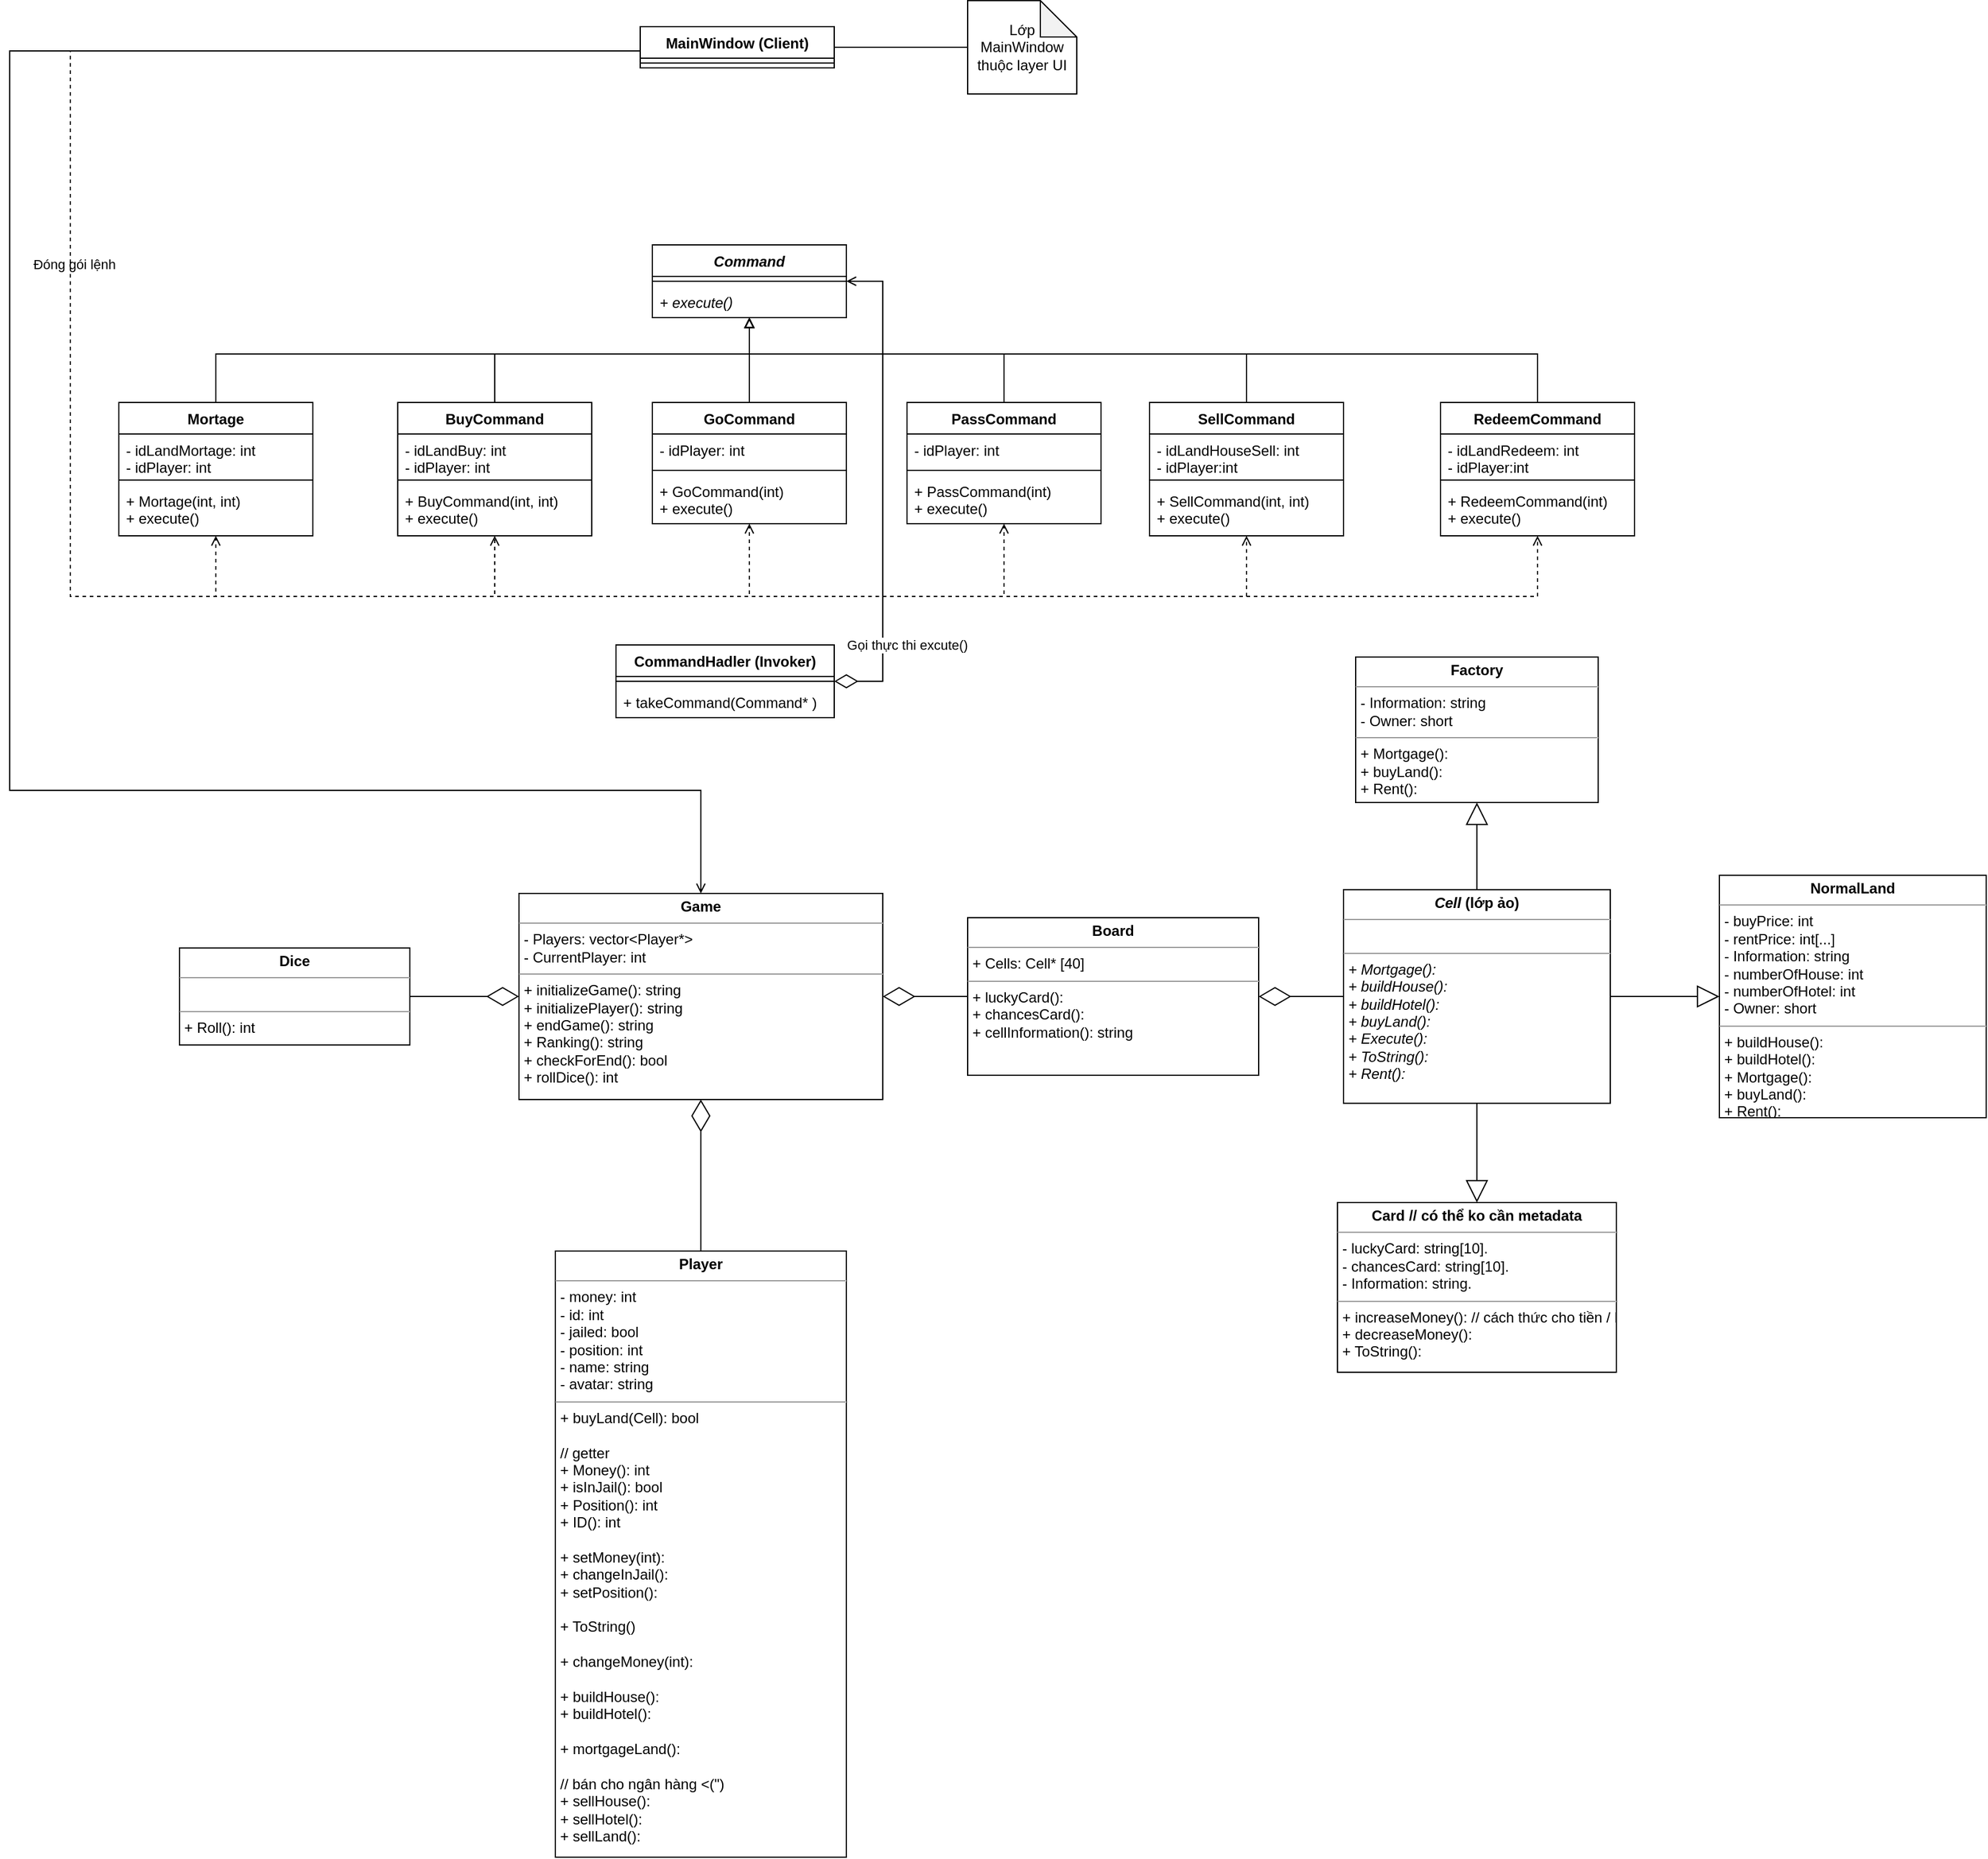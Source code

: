 <mxfile version="15.8.3" type="device"><diagram id="cyfMYq84k2CTIQuD9w5t" name="Page-1"><mxGraphModel dx="2105" dy="1676" grid="1" gridSize="10" guides="1" tooltips="1" connect="1" arrows="1" fold="1" page="1" pageScale="1" pageWidth="850" pageHeight="1100" math="0" shadow="0"><root><mxCell id="0"/><mxCell id="1" parent="0"/><mxCell id="1QrdhXeiI7KTi9AVfx4v-1" value="&lt;p style=&quot;margin: 0px ; margin-top: 4px ; text-align: center&quot;&gt;&lt;b&gt;Board&lt;/b&gt;&lt;/p&gt;&lt;hr size=&quot;1&quot;&gt;&lt;p style=&quot;margin: 0px ; margin-left: 4px&quot;&gt;&lt;span&gt;+ Cells: Cell* [40]&amp;nbsp;&lt;/span&gt;&lt;br&gt;&lt;/p&gt;&lt;hr size=&quot;1&quot;&gt;&lt;p style=&quot;margin: 0px ; margin-left: 4px&quot;&gt;+ luckyCard():&amp;nbsp;&lt;/p&gt;&lt;p style=&quot;margin: 0px ; margin-left: 4px&quot;&gt;+ chancesCard():&amp;nbsp;&lt;/p&gt;&lt;p style=&quot;margin: 0px ; margin-left: 4px&quot;&gt;+ cellInformation(): string&lt;/p&gt;&lt;p style=&quot;margin: 0px ; margin-left: 4px&quot;&gt;&lt;br&gt;&lt;/p&gt;" style="verticalAlign=top;align=left;overflow=fill;fontSize=12;fontFamily=Helvetica;html=1;" parent="1" vertex="1"><mxGeometry x="40" y="-105" width="240" height="130" as="geometry"/></mxCell><mxCell id="1QrdhXeiI7KTi9AVfx4v-2" value="&lt;p style=&quot;margin: 0px ; margin-top: 4px ; text-align: center&quot;&gt;&lt;b&gt;&lt;i&gt;Cell &lt;/i&gt;(lớp ảo)&lt;/b&gt;&lt;/p&gt;&lt;hr size=&quot;1&quot;&gt;&lt;p style=&quot;margin: 0px ; margin-left: 4px&quot;&gt;&lt;br&gt;&lt;/p&gt;&lt;hr size=&quot;1&quot;&gt;&lt;p style=&quot;margin: 0px ; margin-left: 4px&quot;&gt;&lt;i&gt;+ Mortgage():&lt;/i&gt;&lt;/p&gt;&lt;p style=&quot;margin: 0px ; margin-left: 4px&quot;&gt;&lt;i&gt;+&amp;nbsp;&lt;span&gt;buildHouse():&lt;/span&gt;&lt;/i&gt;&lt;/p&gt;&lt;p style=&quot;margin: 0px 0px 0px 4px&quot;&gt;&lt;i&gt;+ buildHotel():&lt;/i&gt;&lt;/p&gt;&lt;p style=&quot;margin: 0px 0px 0px 4px&quot;&gt;&lt;i&gt;+ buyLand():&lt;/i&gt;&lt;/p&gt;&lt;p style=&quot;margin: 0px 0px 0px 4px&quot;&gt;&lt;i&gt;+ Execute():&amp;nbsp;&lt;/i&gt;&lt;/p&gt;&lt;p style=&quot;margin: 0px 0px 0px 4px&quot;&gt;&lt;i&gt;+ ToString():&lt;/i&gt;&lt;/p&gt;&lt;p style=&quot;margin: 0px 0px 0px 4px&quot;&gt;&lt;i&gt;+ Rent():&lt;/i&gt;&lt;/p&gt;&lt;p style=&quot;margin: 0px 0px 0px 4px&quot;&gt;&lt;br&gt;&lt;/p&gt;" style="verticalAlign=top;align=left;overflow=fill;fontSize=12;fontFamily=Helvetica;html=1;" parent="1" vertex="1"><mxGeometry x="350" y="-128.12" width="220" height="176.25" as="geometry"/></mxCell><mxCell id="1QrdhXeiI7KTi9AVfx4v-3" value="&lt;p style=&quot;margin: 0px ; margin-top: 4px ; text-align: center&quot;&gt;&lt;b&gt;Player&lt;/b&gt;&lt;/p&gt;&lt;hr size=&quot;1&quot;&gt;&lt;p style=&quot;margin: 0px ; margin-left: 4px&quot;&gt;- money: int&lt;/p&gt;&lt;p style=&quot;margin: 0px ; margin-left: 4px&quot;&gt;- id: int&lt;/p&gt;&lt;p style=&quot;margin: 0px ; margin-left: 4px&quot;&gt;- jailed: bool&lt;/p&gt;&lt;p style=&quot;margin: 0px ; margin-left: 4px&quot;&gt;&lt;span&gt;- position: int&lt;/span&gt;&lt;br&gt;&lt;/p&gt;&lt;p style=&quot;margin: 0px ; margin-left: 4px&quot;&gt;&lt;span&gt;- name: string&lt;/span&gt;&lt;/p&gt;&lt;p style=&quot;margin: 0px ; margin-left: 4px&quot;&gt;&lt;span&gt;- avatar: string&amp;nbsp;&lt;/span&gt;&lt;/p&gt;&lt;hr size=&quot;1&quot;&gt;&lt;p style=&quot;margin: 0px ; margin-left: 4px&quot;&gt;&lt;span&gt;+ buyLand(Cell): bool&lt;/span&gt;&lt;br&gt;&lt;/p&gt;&lt;p style=&quot;margin: 0px ; margin-left: 4px&quot;&gt;&lt;br&gt;&lt;/p&gt;&lt;p style=&quot;margin: 0px ; margin-left: 4px&quot;&gt;// getter&lt;/p&gt;&lt;p style=&quot;margin: 0px ; margin-left: 4px&quot;&gt;+ Money(): int&lt;/p&gt;&lt;p style=&quot;margin: 0px ; margin-left: 4px&quot;&gt;+ isInJail(): bool&amp;nbsp;&lt;/p&gt;&lt;p style=&quot;margin: 0px ; margin-left: 4px&quot;&gt;+ Position(): int&lt;/p&gt;&lt;p style=&quot;margin: 0px ; margin-left: 4px&quot;&gt;+ ID(): int&lt;/p&gt;&lt;p style=&quot;margin: 0px ; margin-left: 4px&quot;&gt;&lt;br&gt;&lt;/p&gt;&lt;p style=&quot;margin: 0px 0px 0px 4px&quot;&gt;+ setMoney(int):&amp;nbsp;&lt;/p&gt;&lt;p style=&quot;margin: 0px 0px 0px 4px&quot;&gt;+ changeInJail():&lt;/p&gt;&lt;p style=&quot;margin: 0px 0px 0px 4px&quot;&gt;+ setPosition():&amp;nbsp;&lt;/p&gt;&lt;p style=&quot;margin: 0px 0px 0px 4px&quot;&gt;&lt;br&gt;&lt;/p&gt;&lt;p style=&quot;margin: 0px 0px 0px 4px&quot;&gt;+ ToString()&lt;/p&gt;&lt;p style=&quot;margin: 0px 0px 0px 4px&quot;&gt;&lt;br&gt;&lt;/p&gt;&lt;p style=&quot;margin: 0px ; margin-left: 4px&quot;&gt;+ changeMoney(int):&lt;/p&gt;&lt;p style=&quot;margin: 0px ; margin-left: 4px&quot;&gt;&lt;br&gt;&lt;/p&gt;&lt;p style=&quot;margin: 0px ; margin-left: 4px&quot;&gt;+ buildHouse():&lt;/p&gt;&lt;p style=&quot;margin: 0px ; margin-left: 4px&quot;&gt;+ buildHotel():&lt;/p&gt;&lt;p style=&quot;margin: 0px ; margin-left: 4px&quot;&gt;&lt;br&gt;&lt;/p&gt;&lt;p style=&quot;margin: 0px ; margin-left: 4px&quot;&gt;+&amp;nbsp;&lt;span&gt;mortgageLand&lt;/span&gt;&lt;span&gt;():&lt;/span&gt;&lt;/p&gt;&lt;p style=&quot;margin: 0px ; margin-left: 4px&quot;&gt;&lt;span&gt;&lt;br&gt;&lt;/span&gt;&lt;/p&gt;&lt;p style=&quot;margin: 0px ; margin-left: 4px&quot;&gt;&lt;span&gt;// bán cho ngân hàng &amp;lt;(&quot;)&lt;/span&gt;&lt;/p&gt;&lt;p style=&quot;margin: 0px ; margin-left: 4px&quot;&gt;+ sellHouse():&lt;/p&gt;&lt;p style=&quot;margin: 0px ; margin-left: 4px&quot;&gt;+ sellHotel():&lt;/p&gt;&lt;p style=&quot;margin: 0px ; margin-left: 4px&quot;&gt;+ sellLand():&lt;/p&gt;&lt;p style=&quot;margin: 0px ; margin-left: 4px&quot;&gt;&lt;br&gt;&lt;/p&gt;&lt;p style=&quot;margin: 0px ; margin-left: 4px&quot;&gt;&lt;br&gt;&lt;/p&gt;" style="verticalAlign=top;align=left;overflow=fill;fontSize=12;fontFamily=Helvetica;html=1;" parent="1" vertex="1"><mxGeometry x="-300" y="170" width="240" height="500" as="geometry"/></mxCell><mxCell id="1QrdhXeiI7KTi9AVfx4v-4" value="&lt;p style=&quot;margin: 0px ; margin-top: 4px ; text-align: center&quot;&gt;&lt;b&gt;Dice&lt;/b&gt;&lt;/p&gt;&lt;hr size=&quot;1&quot;&gt;&lt;p style=&quot;margin: 0px ; margin-left: 4px&quot;&gt;&lt;br&gt;&lt;/p&gt;&lt;hr size=&quot;1&quot;&gt;&lt;p style=&quot;margin: 0px ; margin-left: 4px&quot;&gt;+ Roll(): int&lt;/p&gt;" style="verticalAlign=top;align=left;overflow=fill;fontSize=12;fontFamily=Helvetica;html=1;" parent="1" vertex="1"><mxGeometry x="-610" y="-80" width="190" height="80" as="geometry"/></mxCell><mxCell id="1QrdhXeiI7KTi9AVfx4v-8" value="&lt;p style=&quot;margin: 0px ; margin-top: 4px ; text-align: center&quot;&gt;&lt;b&gt;NormalLand&lt;/b&gt;&lt;/p&gt;&lt;hr size=&quot;1&quot;&gt;&lt;p style=&quot;margin: 0px ; margin-left: 4px&quot;&gt;&lt;span&gt;- buyPrice: int&lt;/span&gt;&lt;/p&gt;&lt;p style=&quot;margin: 0px ; margin-left: 4px&quot;&gt;&lt;span&gt;- rentPrice: int[...]&lt;/span&gt;&lt;br&gt;&lt;/p&gt;&lt;p style=&quot;margin: 0px ; margin-left: 4px&quot;&gt;&lt;span&gt;- Information: string&lt;/span&gt;&lt;br&gt;&lt;/p&gt;&lt;p style=&quot;margin: 0px ; margin-left: 4px&quot;&gt;- numberOfHouse: int&lt;/p&gt;&lt;p style=&quot;margin: 0px ; margin-left: 4px&quot;&gt;- numberOfHotel: int&amp;nbsp;&lt;/p&gt;&lt;p style=&quot;margin: 0px ; margin-left: 4px&quot;&gt;- Owner: short&lt;/p&gt;&lt;hr size=&quot;1&quot;&gt;&lt;p style=&quot;margin: 0px ; margin-left: 4px&quot;&gt;+ buildHouse():&lt;/p&gt;&lt;p style=&quot;margin: 0px ; margin-left: 4px&quot;&gt;+ buildHotel():&lt;/p&gt;&lt;p style=&quot;margin: 0px ; margin-left: 4px&quot;&gt;+ Mortgage():&lt;/p&gt;&lt;p style=&quot;margin: 0px ; margin-left: 4px&quot;&gt;+ buyLand():&lt;/p&gt;&lt;p style=&quot;margin: 0px ; margin-left: 4px&quot;&gt;+ Rent():&lt;/p&gt;&lt;p style=&quot;margin: 0px ; margin-left: 4px&quot;&gt;&lt;br&gt;&lt;/p&gt;" style="verticalAlign=top;align=left;overflow=fill;fontSize=12;fontFamily=Helvetica;html=1;" parent="1" vertex="1"><mxGeometry x="660" y="-140" width="220" height="200" as="geometry"/></mxCell><mxCell id="1QrdhXeiI7KTi9AVfx4v-14" value="" style="endArrow=diamondThin;endFill=0;endSize=24;html=1;rounded=0;exitX=0.5;exitY=0;exitDx=0;exitDy=0;entryX=0.5;entryY=1;entryDx=0;entryDy=0;" parent="1" source="1QrdhXeiI7KTi9AVfx4v-3" target="5HK9c6qO7QpGnXvkETjq-1" edge="1"><mxGeometry width="160" relative="1" as="geometry"><mxPoint x="100" y="80" as="sourcePoint"/><mxPoint x="-200" y="220" as="targetPoint"/></mxGeometry></mxCell><mxCell id="1QrdhXeiI7KTi9AVfx4v-15" value="" style="endArrow=diamondThin;endFill=0;endSize=24;html=1;rounded=0;exitX=0;exitY=0.5;exitDx=0;exitDy=0;entryX=1;entryY=0.5;entryDx=0;entryDy=0;" parent="1" source="1QrdhXeiI7KTi9AVfx4v-2" target="1QrdhXeiI7KTi9AVfx4v-1" edge="1"><mxGeometry width="160" relative="1" as="geometry"><mxPoint x="190" y="390" as="sourcePoint"/><mxPoint x="190" y="290" as="targetPoint"/></mxGeometry></mxCell><mxCell id="1QrdhXeiI7KTi9AVfx4v-16" value="" style="endArrow=diamondThin;endFill=0;endSize=24;html=1;rounded=0;entryX=0;entryY=0.5;entryDx=0;entryDy=0;exitX=1;exitY=0.5;exitDx=0;exitDy=0;" parent="1" source="1QrdhXeiI7KTi9AVfx4v-4" target="5HK9c6qO7QpGnXvkETjq-1" edge="1"><mxGeometry width="160" relative="1" as="geometry"><mxPoint x="-560" y="420" as="sourcePoint"/><mxPoint x="-620" y="180" as="targetPoint"/></mxGeometry></mxCell><mxCell id="1QrdhXeiI7KTi9AVfx4v-20" value="&lt;p style=&quot;margin: 0px ; margin-top: 4px ; text-align: center&quot;&gt;&lt;b&gt;Factory&lt;/b&gt;&lt;/p&gt;&lt;hr size=&quot;1&quot;&gt;&lt;p style=&quot;margin: 0px ; margin-left: 4px&quot;&gt;- Information: string&lt;/p&gt;&lt;p style=&quot;margin: 0px ; margin-left: 4px&quot;&gt;- Owner: short&lt;/p&gt;&lt;hr size=&quot;1&quot;&gt;&lt;p style=&quot;margin: 0px 0px 0px 4px&quot;&gt;+ Mortgage():&lt;br&gt;&lt;/p&gt;&lt;p style=&quot;margin: 0px 0px 0px 4px&quot;&gt;+ buyLand():&lt;/p&gt;&lt;p style=&quot;margin: 0px 0px 0px 4px&quot;&gt;+ Rent():&lt;/p&gt;&lt;span style=&quot;color: rgba(0 , 0 , 0 , 0) ; font-family: monospace ; font-size: 0px&quot;&gt;%3CmxGraphModel%3E%3Croot%3E%3CmxCell%20id%3D%220%22%2F%3E%3CmxCell%20id%3D%221%22%20parent%3D%220%22%2F%3E%3CmxCell%20id%3D%222%22%20value%3D%22%26lt%3Bp%20style%3D%26quot%3Bmargin%3A%200px%20%3B%20margin-top%3A%204px%20%3B%20text-align%3A%20center%26quot%3B%26gt%3B%26lt%3Bb%26gt%3BPowerHouse%26lt%3B%2Fb%26gt%3B%26lt%3B%2Fp%26gt%3B%26lt%3Bhr%20size%3D%26quot%3B1%26quot%3B%26gt%3B%26lt%3Bp%20style%3D%26quot%3Bmargin%3A%200px%20%3B%20margin-left%3A%204px%26quot%3B%26gt%3B%26lt%3Bbr%26gt%3B%26lt%3B%2Fp%26gt%3B%26lt%3Bhr%20size%3D%26quot%3B1%26quot%3B%26gt%3B%26lt%3Bp%20style%3D%26quot%3Bmargin%3A%200px%20%3B%20margin-left%3A%204px%26quot%3B%26gt%3B%26lt%3Bspan%26gt%3B%2B%20Mortgage()%3A%26lt%3B%2Fspan%26gt%3B%26lt%3Bbr%26gt%3B%26lt%3B%2Fp%26gt%3B%26lt%3Bp%20style%3D%26quot%3Bmargin%3A%200px%20%3B%20margin-left%3A%204px%26quot%3B%26gt%3B%2B%20buyLand()%3A%26lt%3B%2Fp%26gt%3B%26lt%3Bp%20style%3D%26quot%3Bmargin%3A%200px%20%3B%20margin-left%3A%204px%26quot%3B%26gt%3B%2B%20Rent()%3A%26lt%3B%2Fp%26gt%3B%26lt%3Bp%20style%3D%26quot%3Bmargin%3A%200px%20%3B%20margin-left%3A%204px%26quot%3B%26gt%3B%26lt%3Bbr%26gt%3B%26lt%3B%2Fp%26gt%3B%22%20style%3D%22verticalAlign%3Dtop%3Balign%3Dleft%3Boverflow%3Dfill%3BfontSize%3D12%3BfontFamily%3DHelvetica%3Bhtml%3D1%3B%22%20vertex%3D%221%22%20parent%3D%221%22%3E%3CmxGeometry%20x%3D%22590%22%20y%3D%22-370%22%20width%3D%22200%22%20height%3D%22120%22%20as%3D%22geometry%22%2F%3E%3C%2FmxCell%3E%3C%2Froot%3E%3C%2FmxGraphModel%3E&lt;/span&gt;" style="verticalAlign=top;align=left;overflow=fill;fontSize=12;fontFamily=Helvetica;html=1;" parent="1" vertex="1"><mxGeometry x="360" y="-320" width="200" height="120" as="geometry"/></mxCell><mxCell id="VU5D8l8FL3_-3w3Klui--3" value="&lt;p style=&quot;margin: 0px ; margin-top: 4px ; text-align: center&quot;&gt;&lt;b&gt;Card // có thể ko cần metadata&lt;/b&gt;&lt;/p&gt;&lt;hr size=&quot;1&quot;&gt;&lt;p style=&quot;margin: 0px ; margin-left: 4px&quot;&gt;- luckyCard: string[10].&lt;/p&gt;&lt;p style=&quot;margin: 0px ; margin-left: 4px&quot;&gt;&lt;span&gt;- chancesCard: string[10].&lt;/span&gt;&lt;/p&gt;&lt;p style=&quot;margin: 0px ; margin-left: 4px&quot;&gt;- Information: string.&lt;/p&gt;&lt;hr size=&quot;1&quot;&gt;&lt;p style=&quot;margin: 0px ; margin-left: 4px&quot;&gt;+ increaseMoney(): // cách thức cho tiền / lấy tiền có thể khác nhau.&lt;/p&gt;&lt;p style=&quot;margin: 0px ; margin-left: 4px&quot;&gt;+ decreaseMoney():&lt;/p&gt;&lt;p style=&quot;margin: 0px ; margin-left: 4px&quot;&gt;+ ToString():&lt;/p&gt;&lt;p style=&quot;margin: 0px ; margin-left: 4px&quot;&gt;&lt;br&gt;&lt;/p&gt;" style="verticalAlign=top;align=left;overflow=fill;fontSize=12;fontFamily=Helvetica;html=1;" parent="1" vertex="1"><mxGeometry x="345" y="130" width="230" height="140" as="geometry"/></mxCell><mxCell id="5HK9c6qO7QpGnXvkETjq-1" value="&lt;p style=&quot;margin: 0px ; margin-top: 4px ; text-align: center&quot;&gt;&lt;b&gt;Game&lt;/b&gt;&lt;/p&gt;&lt;hr size=&quot;1&quot;&gt;&lt;p style=&quot;margin: 0px ; margin-left: 4px&quot;&gt;&lt;span&gt;- Players: vector&amp;lt;Player*&amp;gt;&amp;nbsp;&lt;/span&gt;&lt;br&gt;&lt;/p&gt;&lt;p style=&quot;margin: 0px ; margin-left: 4px&quot;&gt;&lt;span&gt;- CurrentPlayer: int&lt;/span&gt;&lt;/p&gt;&lt;hr size=&quot;1&quot;&gt;&lt;p style=&quot;margin: 0px ; margin-left: 4px&quot;&gt;+ initializeGame(): string&lt;/p&gt;&lt;p style=&quot;margin: 0px ; margin-left: 4px&quot;&gt;+ initializePlayer(): string&amp;nbsp;&lt;/p&gt;&lt;p style=&quot;margin: 0px ; margin-left: 4px&quot;&gt;+ endGame(): string&lt;/p&gt;&lt;p style=&quot;margin: 0px ; margin-left: 4px&quot;&gt;+ Ranking(): string&lt;/p&gt;&lt;p style=&quot;margin: 0px ; margin-left: 4px&quot;&gt;+ checkForEnd(): bool&lt;/p&gt;&lt;p style=&quot;margin: 0px ; margin-left: 4px&quot;&gt;+ rollDice(): int&lt;/p&gt;" style="verticalAlign=top;align=left;overflow=fill;fontSize=12;fontFamily=Helvetica;html=1;" parent="1" vertex="1"><mxGeometry x="-330" y="-125" width="300" height="170" as="geometry"/></mxCell><mxCell id="5HK9c6qO7QpGnXvkETjq-2" value="" style="endArrow=diamondThin;endFill=0;endSize=24;html=1;rounded=0;entryX=1;entryY=0.5;entryDx=0;entryDy=0;exitX=0;exitY=0.5;exitDx=0;exitDy=0;" parent="1" source="1QrdhXeiI7KTi9AVfx4v-1" target="5HK9c6qO7QpGnXvkETjq-1" edge="1"><mxGeometry width="160" relative="1" as="geometry"><mxPoint x="10" y="-100" as="sourcePoint"/><mxPoint x="-400" y="270" as="targetPoint"/></mxGeometry></mxCell><mxCell id="QmNABrT9hpgv91pShsfy-7" value="" style="endArrow=block;endSize=16;endFill=0;html=1;rounded=0;entryX=0.5;entryY=1;entryDx=0;entryDy=0;exitX=0.5;exitY=0;exitDx=0;exitDy=0;" parent="1" source="1QrdhXeiI7KTi9AVfx4v-2" target="1QrdhXeiI7KTi9AVfx4v-20" edge="1"><mxGeometry width="160" relative="1" as="geometry"><mxPoint x="790" y="-240" as="sourcePoint"/><mxPoint x="950" y="-240" as="targetPoint"/></mxGeometry></mxCell><mxCell id="QmNABrT9hpgv91pShsfy-10" value="" style="endArrow=block;endSize=16;endFill=0;html=1;rounded=0;entryX=0;entryY=0.5;entryDx=0;entryDy=0;exitX=1;exitY=0.5;exitDx=0;exitDy=0;" parent="1" source="1QrdhXeiI7KTi9AVfx4v-2" target="1QrdhXeiI7KTi9AVfx4v-8" edge="1"><mxGeometry width="160" relative="1" as="geometry"><mxPoint x="870" y="-126.25" as="sourcePoint"/><mxPoint x="1105" y="-340" as="targetPoint"/></mxGeometry></mxCell><mxCell id="QmNABrT9hpgv91pShsfy-14" value="" style="endArrow=block;endSize=16;endFill=0;html=1;rounded=0;entryX=0.5;entryY=0;entryDx=0;entryDy=0;exitX=0.5;exitY=1;exitDx=0;exitDy=0;" parent="1" source="1QrdhXeiI7KTi9AVfx4v-2" target="VU5D8l8FL3_-3w3Klui--3" edge="1"><mxGeometry width="160" relative="1" as="geometry"><mxPoint x="450" as="sourcePoint"/><mxPoint x="450" y="171.88" as="targetPoint"/></mxGeometry></mxCell><mxCell id="tfHkK8EiQkTJoggM-tBk-2" value="Command" style="swimlane;fontStyle=3;align=center;verticalAlign=top;childLayout=stackLayout;horizontal=1;startSize=26;horizontalStack=0;resizeParent=1;resizeParentMax=0;resizeLast=0;collapsible=1;marginBottom=0;" parent="1" vertex="1"><mxGeometry x="-220" y="-660" width="160" height="60" as="geometry"><mxRectangle x="-220" y="-660" width="90" height="26" as="alternateBounds"/></mxGeometry></mxCell><mxCell id="tfHkK8EiQkTJoggM-tBk-4" value="" style="line;strokeWidth=1;fillColor=none;align=left;verticalAlign=middle;spacingTop=-1;spacingLeft=3;spacingRight=3;rotatable=0;labelPosition=right;points=[];portConstraint=eastwest;" parent="tfHkK8EiQkTJoggM-tBk-2" vertex="1"><mxGeometry y="26" width="160" height="8" as="geometry"/></mxCell><mxCell id="tfHkK8EiQkTJoggM-tBk-5" value="+ execute()" style="text;strokeColor=none;fillColor=none;align=left;verticalAlign=top;spacingLeft=4;spacingRight=4;overflow=hidden;rotatable=0;points=[[0,0.5],[1,0.5]];portConstraint=eastwest;fontStyle=2" parent="tfHkK8EiQkTJoggM-tBk-2" vertex="1"><mxGeometry y="34" width="160" height="26" as="geometry"/></mxCell><mxCell id="3tdJchSUlU9DFwhtg4Tz-23" style="edgeStyle=orthogonalEdgeStyle;rounded=0;orthogonalLoop=1;jettySize=auto;html=1;startArrow=none;startFill=0;endArrow=block;endFill=0;" parent="1" source="tfHkK8EiQkTJoggM-tBk-23" target="tfHkK8EiQkTJoggM-tBk-2" edge="1"><mxGeometry relative="1" as="geometry"><Array as="points"><mxPoint x="-350" y="-570"/><mxPoint x="-140" y="-570"/></Array></mxGeometry></mxCell><mxCell id="tfHkK8EiQkTJoggM-tBk-23" value="BuyCommand" style="swimlane;fontStyle=1;align=center;verticalAlign=top;childLayout=stackLayout;horizontal=1;startSize=26;horizontalStack=0;resizeParent=1;resizeParentMax=0;resizeLast=0;collapsible=1;marginBottom=0;" parent="1" vertex="1"><mxGeometry x="-430" y="-530" width="160" height="110" as="geometry"/></mxCell><mxCell id="tfHkK8EiQkTJoggM-tBk-24" value="- idLandBuy: int&#10;- idPlayer: int&#10;" style="text;strokeColor=none;fillColor=none;align=left;verticalAlign=top;spacingLeft=4;spacingRight=4;overflow=hidden;rotatable=0;points=[[0,0.5],[1,0.5]];portConstraint=eastwest;" parent="tfHkK8EiQkTJoggM-tBk-23" vertex="1"><mxGeometry y="26" width="160" height="34" as="geometry"/></mxCell><mxCell id="tfHkK8EiQkTJoggM-tBk-25" value="" style="line;strokeWidth=1;fillColor=none;align=left;verticalAlign=middle;spacingTop=-1;spacingLeft=3;spacingRight=3;rotatable=0;labelPosition=right;points=[];portConstraint=eastwest;" parent="tfHkK8EiQkTJoggM-tBk-23" vertex="1"><mxGeometry y="60" width="160" height="8" as="geometry"/></mxCell><mxCell id="tfHkK8EiQkTJoggM-tBk-26" value="+ BuyCommand(int, int)&#10;+ execute()" style="text;strokeColor=none;fillColor=none;align=left;verticalAlign=top;spacingLeft=4;spacingRight=4;overflow=hidden;rotatable=0;points=[[0,0.5],[1,0.5]];portConstraint=eastwest;" parent="tfHkK8EiQkTJoggM-tBk-23" vertex="1"><mxGeometry y="68" width="160" height="42" as="geometry"/></mxCell><mxCell id="3tdJchSUlU9DFwhtg4Tz-21" style="edgeStyle=orthogonalEdgeStyle;rounded=0;orthogonalLoop=1;jettySize=auto;html=1;startArrow=none;startFill=0;endArrow=block;endFill=0;" parent="1" source="tfHkK8EiQkTJoggM-tBk-28" target="tfHkK8EiQkTJoggM-tBk-2" edge="1"><mxGeometry relative="1" as="geometry"><Array as="points"><mxPoint x="270" y="-570"/><mxPoint x="-140" y="-570"/></Array></mxGeometry></mxCell><mxCell id="tfHkK8EiQkTJoggM-tBk-28" value="SellCommand" style="swimlane;fontStyle=1;align=center;verticalAlign=top;childLayout=stackLayout;horizontal=1;startSize=26;horizontalStack=0;resizeParent=1;resizeParentMax=0;resizeLast=0;collapsible=1;marginBottom=0;" parent="1" vertex="1"><mxGeometry x="190" y="-530" width="160" height="110" as="geometry"/></mxCell><mxCell id="tfHkK8EiQkTJoggM-tBk-29" value="- idLandHouseSell: int&#10;- idPlayer:int" style="text;strokeColor=none;fillColor=none;align=left;verticalAlign=top;spacingLeft=4;spacingRight=4;overflow=hidden;rotatable=0;points=[[0,0.5],[1,0.5]];portConstraint=eastwest;" parent="tfHkK8EiQkTJoggM-tBk-28" vertex="1"><mxGeometry y="26" width="160" height="34" as="geometry"/></mxCell><mxCell id="tfHkK8EiQkTJoggM-tBk-30" value="" style="line;strokeWidth=1;fillColor=none;align=left;verticalAlign=middle;spacingTop=-1;spacingLeft=3;spacingRight=3;rotatable=0;labelPosition=right;points=[];portConstraint=eastwest;" parent="tfHkK8EiQkTJoggM-tBk-28" vertex="1"><mxGeometry y="60" width="160" height="8" as="geometry"/></mxCell><mxCell id="tfHkK8EiQkTJoggM-tBk-31" value="+ SellCommand(int, int)&#10;+ execute()" style="text;strokeColor=none;fillColor=none;align=left;verticalAlign=top;spacingLeft=4;spacingRight=4;overflow=hidden;rotatable=0;points=[[0,0.5],[1,0.5]];portConstraint=eastwest;" parent="tfHkK8EiQkTJoggM-tBk-28" vertex="1"><mxGeometry y="68" width="160" height="42" as="geometry"/></mxCell><mxCell id="3tdJchSUlU9DFwhtg4Tz-24" style="edgeStyle=orthogonalEdgeStyle;rounded=0;orthogonalLoop=1;jettySize=auto;html=1;startArrow=none;startFill=0;endArrow=block;endFill=0;" parent="1" source="tfHkK8EiQkTJoggM-tBk-33" target="tfHkK8EiQkTJoggM-tBk-2" edge="1"><mxGeometry relative="1" as="geometry"><Array as="points"><mxPoint x="-580" y="-570"/><mxPoint x="-140" y="-570"/></Array></mxGeometry></mxCell><mxCell id="tfHkK8EiQkTJoggM-tBk-33" value="Mortage" style="swimlane;fontStyle=1;align=center;verticalAlign=top;childLayout=stackLayout;horizontal=1;startSize=26;horizontalStack=0;resizeParent=1;resizeParentMax=0;resizeLast=0;collapsible=1;marginBottom=0;" parent="1" vertex="1"><mxGeometry x="-660" y="-530" width="160" height="110" as="geometry"/></mxCell><mxCell id="tfHkK8EiQkTJoggM-tBk-34" value="- idLandMortage: int&#10;- idPlayer: int" style="text;strokeColor=none;fillColor=none;align=left;verticalAlign=top;spacingLeft=4;spacingRight=4;overflow=hidden;rotatable=0;points=[[0,0.5],[1,0.5]];portConstraint=eastwest;" parent="tfHkK8EiQkTJoggM-tBk-33" vertex="1"><mxGeometry y="26" width="160" height="34" as="geometry"/></mxCell><mxCell id="tfHkK8EiQkTJoggM-tBk-35" value="" style="line;strokeWidth=1;fillColor=none;align=left;verticalAlign=middle;spacingTop=-1;spacingLeft=3;spacingRight=3;rotatable=0;labelPosition=right;points=[];portConstraint=eastwest;" parent="tfHkK8EiQkTJoggM-tBk-33" vertex="1"><mxGeometry y="60" width="160" height="8" as="geometry"/></mxCell><mxCell id="tfHkK8EiQkTJoggM-tBk-36" value="+ Mortage(int, int)&#10;+ execute()" style="text;strokeColor=none;fillColor=none;align=left;verticalAlign=top;spacingLeft=4;spacingRight=4;overflow=hidden;rotatable=0;points=[[0,0.5],[1,0.5]];portConstraint=eastwest;" parent="tfHkK8EiQkTJoggM-tBk-33" vertex="1"><mxGeometry y="68" width="160" height="42" as="geometry"/></mxCell><mxCell id="3tdJchSUlU9DFwhtg4Tz-22" style="edgeStyle=orthogonalEdgeStyle;rounded=0;orthogonalLoop=1;jettySize=auto;html=1;startArrow=none;startFill=0;endArrow=block;endFill=0;" parent="1" source="tfHkK8EiQkTJoggM-tBk-38" target="tfHkK8EiQkTJoggM-tBk-2" edge="1"><mxGeometry relative="1" as="geometry"><Array as="points"><mxPoint x="510" y="-570"/><mxPoint x="-140" y="-570"/></Array></mxGeometry></mxCell><mxCell id="tfHkK8EiQkTJoggM-tBk-38" value="RedeemCommand" style="swimlane;fontStyle=1;align=center;verticalAlign=top;childLayout=stackLayout;horizontal=1;startSize=26;horizontalStack=0;resizeParent=1;resizeParentMax=0;resizeLast=0;collapsible=1;marginBottom=0;" parent="1" vertex="1"><mxGeometry x="430" y="-530" width="160" height="110" as="geometry"/></mxCell><mxCell id="tfHkK8EiQkTJoggM-tBk-39" value="- idLandRedeem: int&#10;- idPlayer:int " style="text;strokeColor=none;fillColor=none;align=left;verticalAlign=top;spacingLeft=4;spacingRight=4;overflow=hidden;rotatable=0;points=[[0,0.5],[1,0.5]];portConstraint=eastwest;" parent="tfHkK8EiQkTJoggM-tBk-38" vertex="1"><mxGeometry y="26" width="160" height="34" as="geometry"/></mxCell><mxCell id="tfHkK8EiQkTJoggM-tBk-40" value="" style="line;strokeWidth=1;fillColor=none;align=left;verticalAlign=middle;spacingTop=-1;spacingLeft=3;spacingRight=3;rotatable=0;labelPosition=right;points=[];portConstraint=eastwest;" parent="tfHkK8EiQkTJoggM-tBk-38" vertex="1"><mxGeometry y="60" width="160" height="8" as="geometry"/></mxCell><mxCell id="tfHkK8EiQkTJoggM-tBk-41" value="+ RedeemCommand(int)&#10;+ execute()" style="text;strokeColor=none;fillColor=none;align=left;verticalAlign=top;spacingLeft=4;spacingRight=4;overflow=hidden;rotatable=0;points=[[0,0.5],[1,0.5]];portConstraint=eastwest;" parent="tfHkK8EiQkTJoggM-tBk-38" vertex="1"><mxGeometry y="68" width="160" height="42" as="geometry"/></mxCell><mxCell id="3tdJchSUlU9DFwhtg4Tz-18" style="edgeStyle=orthogonalEdgeStyle;rounded=0;orthogonalLoop=1;jettySize=auto;html=1;endArrow=block;endFill=0;startArrow=none;startFill=0;" parent="1" source="3tdJchSUlU9DFwhtg4Tz-7" target="tfHkK8EiQkTJoggM-tBk-2" edge="1"><mxGeometry relative="1" as="geometry"/></mxCell><mxCell id="3tdJchSUlU9DFwhtg4Tz-7" value="GoCommand" style="swimlane;fontStyle=1;align=center;verticalAlign=top;childLayout=stackLayout;horizontal=1;startSize=26;horizontalStack=0;resizeParent=1;resizeParentMax=0;resizeLast=0;collapsible=1;marginBottom=0;" parent="1" vertex="1"><mxGeometry x="-220" y="-530" width="160" height="100" as="geometry"/></mxCell><mxCell id="3tdJchSUlU9DFwhtg4Tz-8" value="- idPlayer: int" style="text;strokeColor=none;fillColor=none;align=left;verticalAlign=top;spacingLeft=4;spacingRight=4;overflow=hidden;rotatable=0;points=[[0,0.5],[1,0.5]];portConstraint=eastwest;" parent="3tdJchSUlU9DFwhtg4Tz-7" vertex="1"><mxGeometry y="26" width="160" height="26" as="geometry"/></mxCell><mxCell id="3tdJchSUlU9DFwhtg4Tz-9" value="" style="line;strokeWidth=1;fillColor=none;align=left;verticalAlign=middle;spacingTop=-1;spacingLeft=3;spacingRight=3;rotatable=0;labelPosition=right;points=[];portConstraint=eastwest;" parent="3tdJchSUlU9DFwhtg4Tz-7" vertex="1"><mxGeometry y="52" width="160" height="8" as="geometry"/></mxCell><mxCell id="3tdJchSUlU9DFwhtg4Tz-10" value="+ GoCommand(int)&#10;+ execute()" style="text;strokeColor=none;fillColor=none;align=left;verticalAlign=top;spacingLeft=4;spacingRight=4;overflow=hidden;rotatable=0;points=[[0,0.5],[1,0.5]];portConstraint=eastwest;" parent="3tdJchSUlU9DFwhtg4Tz-7" vertex="1"><mxGeometry y="60" width="160" height="40" as="geometry"/></mxCell><mxCell id="3tdJchSUlU9DFwhtg4Tz-25" style="edgeStyle=orthogonalEdgeStyle;rounded=0;orthogonalLoop=1;jettySize=auto;html=1;startArrow=none;startFill=0;endArrow=block;endFill=0;" parent="1" source="3tdJchSUlU9DFwhtg4Tz-12" target="tfHkK8EiQkTJoggM-tBk-2" edge="1"><mxGeometry relative="1" as="geometry"><Array as="points"><mxPoint x="70" y="-570"/><mxPoint x="-140" y="-570"/></Array></mxGeometry></mxCell><mxCell id="3tdJchSUlU9DFwhtg4Tz-12" value="PassCommand" style="swimlane;fontStyle=1;align=center;verticalAlign=top;childLayout=stackLayout;horizontal=1;startSize=26;horizontalStack=0;resizeParent=1;resizeParentMax=0;resizeLast=0;collapsible=1;marginBottom=0;" parent="1" vertex="1"><mxGeometry x="-10" y="-530" width="160" height="100" as="geometry"><mxRectangle x="-10" y="-530" width="120" height="26" as="alternateBounds"/></mxGeometry></mxCell><mxCell id="3tdJchSUlU9DFwhtg4Tz-13" value="- idPlayer: int" style="text;strokeColor=none;fillColor=none;align=left;verticalAlign=top;spacingLeft=4;spacingRight=4;overflow=hidden;rotatable=0;points=[[0,0.5],[1,0.5]];portConstraint=eastwest;" parent="3tdJchSUlU9DFwhtg4Tz-12" vertex="1"><mxGeometry y="26" width="160" height="26" as="geometry"/></mxCell><mxCell id="3tdJchSUlU9DFwhtg4Tz-14" value="" style="line;strokeWidth=1;fillColor=none;align=left;verticalAlign=middle;spacingTop=-1;spacingLeft=3;spacingRight=3;rotatable=0;labelPosition=right;points=[];portConstraint=eastwest;" parent="3tdJchSUlU9DFwhtg4Tz-12" vertex="1"><mxGeometry y="52" width="160" height="8" as="geometry"/></mxCell><mxCell id="3tdJchSUlU9DFwhtg4Tz-15" value="+ PassCommand(int)&#10;+ execute()" style="text;strokeColor=none;fillColor=none;align=left;verticalAlign=top;spacingLeft=4;spacingRight=4;overflow=hidden;rotatable=0;points=[[0,0.5],[1,0.5]];portConstraint=eastwest;" parent="3tdJchSUlU9DFwhtg4Tz-12" vertex="1"><mxGeometry y="60" width="160" height="40" as="geometry"/></mxCell><mxCell id="3tdJchSUlU9DFwhtg4Tz-38" style="edgeStyle=orthogonalEdgeStyle;rounded=0;orthogonalLoop=1;jettySize=auto;html=1;startArrow=none;startFill=0;endArrow=open;endFill=0;" parent="1" source="3tdJchSUlU9DFwhtg4Tz-26" target="5HK9c6qO7QpGnXvkETjq-1" edge="1"><mxGeometry relative="1" as="geometry"><Array as="points"><mxPoint x="-750" y="-820"/><mxPoint x="-750" y="-210"/><mxPoint x="-180" y="-210"/></Array></mxGeometry></mxCell><mxCell id="3tdJchSUlU9DFwhtg4Tz-45" style="edgeStyle=orthogonalEdgeStyle;rounded=0;orthogonalLoop=1;jettySize=auto;html=1;startArrow=none;startFill=0;endArrow=open;endFill=0;dashed=1;" parent="1" source="3tdJchSUlU9DFwhtg4Tz-26" target="tfHkK8EiQkTJoggM-tBk-33" edge="1"><mxGeometry relative="1" as="geometry"><mxPoint x="-580" y="-410" as="targetPoint"/><Array as="points"><mxPoint x="-700" y="-820"/><mxPoint x="-700" y="-370"/><mxPoint x="-580" y="-370"/></Array></mxGeometry></mxCell><mxCell id="3tdJchSUlU9DFwhtg4Tz-46" value="Đóng gói lệnh" style="edgeLabel;html=1;align=center;verticalAlign=middle;resizable=0;points=[];" parent="3tdJchSUlU9DFwhtg4Tz-45" vertex="1" connectable="0"><mxGeometry x="0.185" y="3" relative="1" as="geometry"><mxPoint as="offset"/></mxGeometry></mxCell><mxCell id="3tdJchSUlU9DFwhtg4Tz-47" style="edgeStyle=orthogonalEdgeStyle;rounded=0;orthogonalLoop=1;jettySize=auto;html=1;dashed=1;startArrow=none;startFill=0;endArrow=open;endFill=0;" parent="1" source="3tdJchSUlU9DFwhtg4Tz-26" target="tfHkK8EiQkTJoggM-tBk-23" edge="1"><mxGeometry relative="1" as="geometry"><Array as="points"><mxPoint x="-700" y="-820"/><mxPoint x="-700" y="-370"/><mxPoint x="-350" y="-370"/></Array></mxGeometry></mxCell><mxCell id="3tdJchSUlU9DFwhtg4Tz-48" style="edgeStyle=orthogonalEdgeStyle;rounded=0;orthogonalLoop=1;jettySize=auto;html=1;dashed=1;startArrow=none;startFill=0;endArrow=open;endFill=0;" parent="1" source="3tdJchSUlU9DFwhtg4Tz-26" target="3tdJchSUlU9DFwhtg4Tz-7" edge="1"><mxGeometry relative="1" as="geometry"><Array as="points"><mxPoint x="-700" y="-820"/><mxPoint x="-700" y="-370"/><mxPoint x="-140" y="-370"/></Array></mxGeometry></mxCell><mxCell id="3tdJchSUlU9DFwhtg4Tz-51" style="edgeStyle=orthogonalEdgeStyle;rounded=0;orthogonalLoop=1;jettySize=auto;html=1;dashed=1;startArrow=none;startFill=0;endArrow=open;endFill=0;" parent="1" source="3tdJchSUlU9DFwhtg4Tz-26" target="3tdJchSUlU9DFwhtg4Tz-12" edge="1"><mxGeometry relative="1" as="geometry"><Array as="points"><mxPoint x="-700" y="-820"/><mxPoint x="-700" y="-370"/><mxPoint x="70" y="-370"/></Array></mxGeometry></mxCell><mxCell id="3tdJchSUlU9DFwhtg4Tz-52" style="edgeStyle=orthogonalEdgeStyle;rounded=0;orthogonalLoop=1;jettySize=auto;html=1;dashed=1;startArrow=none;startFill=0;endArrow=open;endFill=0;" parent="1" source="3tdJchSUlU9DFwhtg4Tz-26" target="tfHkK8EiQkTJoggM-tBk-28" edge="1"><mxGeometry relative="1" as="geometry"><Array as="points"><mxPoint x="-700" y="-820"/><mxPoint x="-700" y="-370"/><mxPoint x="270" y="-370"/></Array></mxGeometry></mxCell><mxCell id="3tdJchSUlU9DFwhtg4Tz-53" style="edgeStyle=orthogonalEdgeStyle;rounded=0;orthogonalLoop=1;jettySize=auto;html=1;dashed=1;startArrow=none;startFill=0;endArrow=open;endFill=0;" parent="1" source="3tdJchSUlU9DFwhtg4Tz-26" target="tfHkK8EiQkTJoggM-tBk-38" edge="1"><mxGeometry relative="1" as="geometry"><Array as="points"><mxPoint x="-700" y="-820"/><mxPoint x="-700" y="-370"/><mxPoint x="510" y="-370"/></Array></mxGeometry></mxCell><mxCell id="3tdJchSUlU9DFwhtg4Tz-26" value="MainWindow (Client)&#10;" style="swimlane;fontStyle=1;align=center;verticalAlign=top;childLayout=stackLayout;horizontal=1;startSize=26;horizontalStack=0;resizeParent=1;resizeParentMax=0;resizeLast=0;collapsible=1;marginBottom=0;" parent="1" vertex="1"><mxGeometry x="-230" y="-840" width="160" height="34" as="geometry"/></mxCell><mxCell id="3tdJchSUlU9DFwhtg4Tz-28" value="" style="line;strokeWidth=1;fillColor=none;align=left;verticalAlign=middle;spacingTop=-1;spacingLeft=3;spacingRight=3;rotatable=0;labelPosition=right;points=[];portConstraint=eastwest;" parent="3tdJchSUlU9DFwhtg4Tz-26" vertex="1"><mxGeometry y="26" width="160" height="8" as="geometry"/></mxCell><mxCell id="3tdJchSUlU9DFwhtg4Tz-31" style="edgeStyle=orthogonalEdgeStyle;rounded=0;orthogonalLoop=1;jettySize=auto;html=1;entryX=1;entryY=0.5;entryDx=0;entryDy=0;startArrow=none;startFill=0;endArrow=none;endFill=0;" parent="1" source="3tdJchSUlU9DFwhtg4Tz-30" target="3tdJchSUlU9DFwhtg4Tz-26" edge="1"><mxGeometry relative="1" as="geometry"/></mxCell><mxCell id="3tdJchSUlU9DFwhtg4Tz-30" value="Lớp MainWindow thuộc layer UI" style="shape=note;whiteSpace=wrap;html=1;backgroundOutline=1;darkOpacity=0.05;" parent="1" vertex="1"><mxGeometry x="40" y="-861.5" width="90" height="77" as="geometry"/></mxCell><mxCell id="3tdJchSUlU9DFwhtg4Tz-43" style="edgeStyle=orthogonalEdgeStyle;rounded=0;orthogonalLoop=1;jettySize=auto;html=1;startArrow=diamondThin;startFill=0;endArrow=open;endFill=0;startSize=17;" parent="1" source="3tdJchSUlU9DFwhtg4Tz-39" target="tfHkK8EiQkTJoggM-tBk-2" edge="1"><mxGeometry relative="1" as="geometry"><Array as="points"><mxPoint x="-30" y="-630"/></Array></mxGeometry></mxCell><mxCell id="3tdJchSUlU9DFwhtg4Tz-44" value="Gọi thực thi excute()" style="edgeLabel;html=1;align=center;verticalAlign=middle;resizable=0;points=[];" parent="3tdJchSUlU9DFwhtg4Tz-43" vertex="1" connectable="0"><mxGeometry x="0.132" y="1" relative="1" as="geometry"><mxPoint x="21" y="156" as="offset"/></mxGeometry></mxCell><mxCell id="3tdJchSUlU9DFwhtg4Tz-39" value="CommandHadler (Invoker)&#10;" style="swimlane;fontStyle=1;align=center;verticalAlign=top;childLayout=stackLayout;horizontal=1;startSize=26;horizontalStack=0;resizeParent=1;resizeParentMax=0;resizeLast=0;collapsible=1;marginBottom=0;" parent="1" vertex="1"><mxGeometry x="-250" y="-330" width="180" height="60" as="geometry"/></mxCell><mxCell id="3tdJchSUlU9DFwhtg4Tz-41" value="" style="line;strokeWidth=1;fillColor=none;align=left;verticalAlign=middle;spacingTop=-1;spacingLeft=3;spacingRight=3;rotatable=0;labelPosition=right;points=[];portConstraint=eastwest;" parent="3tdJchSUlU9DFwhtg4Tz-39" vertex="1"><mxGeometry y="26" width="180" height="8" as="geometry"/></mxCell><mxCell id="3tdJchSUlU9DFwhtg4Tz-42" value="+ takeCommand(Command* )" style="text;strokeColor=none;fillColor=none;align=left;verticalAlign=top;spacingLeft=4;spacingRight=4;overflow=hidden;rotatable=0;points=[[0,0.5],[1,0.5]];portConstraint=eastwest;" parent="3tdJchSUlU9DFwhtg4Tz-39" vertex="1"><mxGeometry y="34" width="180" height="26" as="geometry"/></mxCell></root></mxGraphModel></diagram></mxfile>